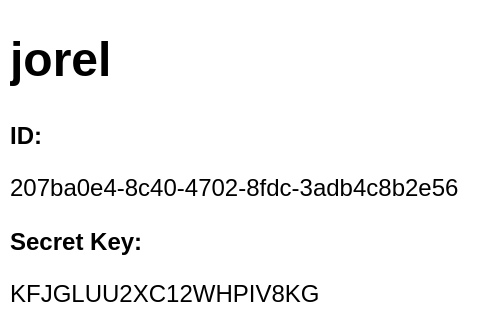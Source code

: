 <mxfile version="21.2.3" type="github">
  <diagram name="Página-1" id="SuhtmjgSWXZqV55DMppO">
    <mxGraphModel dx="1393" dy="797" grid="1" gridSize="10" guides="1" tooltips="1" connect="1" arrows="1" fold="1" page="1" pageScale="1" pageWidth="827" pageHeight="1169" math="0" shadow="0">
      <root>
        <mxCell id="0" />
        <mxCell id="1" parent="0" />
        <mxCell id="GuFF1ef141fsk3pEpn75-2" value="&lt;h1&gt;jorel&lt;/h1&gt;&lt;p&gt;&lt;b&gt;ID:&amp;nbsp;&lt;/b&gt;&lt;/p&gt;&lt;p&gt;207ba0e4-8c40-4702-8fdc-3adb4c8b2e56&lt;br&gt;&lt;/p&gt;&lt;p&gt;&lt;b&gt;Secret Key:&lt;/b&gt;&lt;/p&gt;KFJGLUU2XC12WHPIV8KG" style="text;html=1;strokeColor=none;fillColor=none;spacing=5;spacingTop=-20;whiteSpace=wrap;overflow=hidden;rounded=0;" vertex="1" parent="1">
          <mxGeometry x="10" y="10" width="240" height="150" as="geometry" />
        </mxCell>
      </root>
    </mxGraphModel>
  </diagram>
</mxfile>

